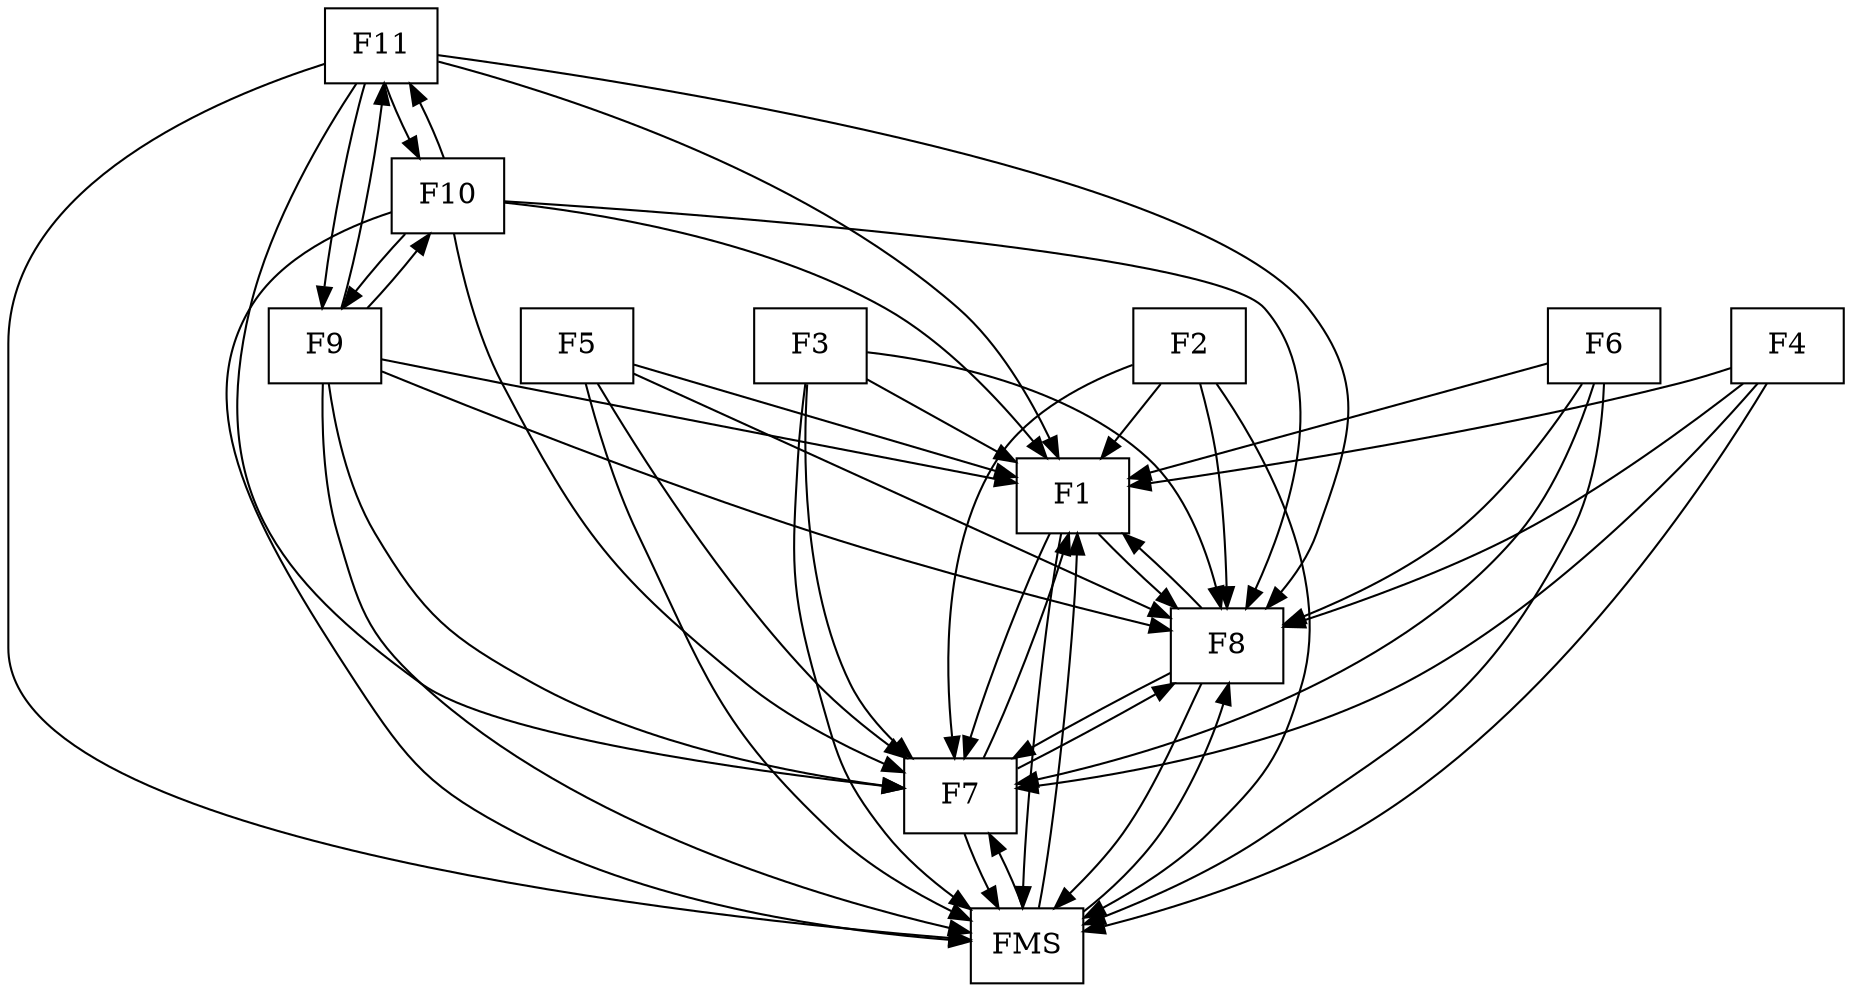 digraph{
graph [rankdir=TB];
node [shape=box];
edge [arrowhead=normal];
0[label="F11",]
1[label="F1",]
2[label="F10",]
3[label="F5",]
4[label="F4",]
5[label="F3",]
6[label="F2",]
7[label="F8",]
8[label="F9",]
9[label="FMS",]
10[label="F6",]
11[label="F7",]
0->1[label="",]
0->2[label="",]
0->7[label="",]
0->8[label="",]
0->9[label="",]
0->11[label="",]
1->7[label="",]
1->9[label="",]
1->11[label="",]
2->0[label="",]
2->1[label="",]
2->7[label="",]
2->8[label="",]
2->9[label="",]
2->11[label="",]
3->1[label="",]
3->7[label="",]
3->9[label="",]
3->11[label="",]
4->1[label="",]
4->7[label="",]
4->9[label="",]
4->11[label="",]
5->1[label="",]
5->7[label="",]
5->9[label="",]
5->11[label="",]
6->1[label="",]
6->7[label="",]
6->9[label="",]
6->11[label="",]
7->1[label="",]
7->9[label="",]
7->11[label="",]
8->0[label="",]
8->1[label="",]
8->2[label="",]
8->7[label="",]
8->9[label="",]
8->11[label="",]
9->1[label="",]
9->7[label="",]
9->11[label="",]
10->1[label="",]
10->7[label="",]
10->9[label="",]
10->11[label="",]
11->1[label="",]
11->7[label="",]
11->9[label="",]
}
